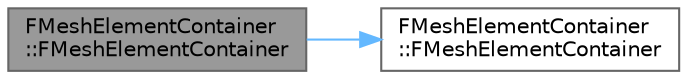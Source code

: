 digraph "FMeshElementContainer::FMeshElementContainer"
{
 // INTERACTIVE_SVG=YES
 // LATEX_PDF_SIZE
  bgcolor="transparent";
  edge [fontname=Helvetica,fontsize=10,labelfontname=Helvetica,labelfontsize=10];
  node [fontname=Helvetica,fontsize=10,shape=box,height=0.2,width=0.4];
  rankdir="LR";
  Node1 [id="Node000001",label="FMeshElementContainer\l::FMeshElementContainer",height=0.2,width=0.4,color="gray40", fillcolor="grey60", style="filled", fontcolor="black",tooltip=" "];
  Node1 -> Node2 [id="edge1_Node000001_Node000002",color="steelblue1",style="solid",tooltip=" "];
  Node2 [id="Node000002",label="FMeshElementContainer\l::FMeshElementContainer",height=0.2,width=0.4,color="grey40", fillcolor="white", style="filled",URL="$dd/daa/classFMeshElementContainer.html#ac5cda94fb4b9040459e4941cf4c7c874",tooltip=" "];
}
